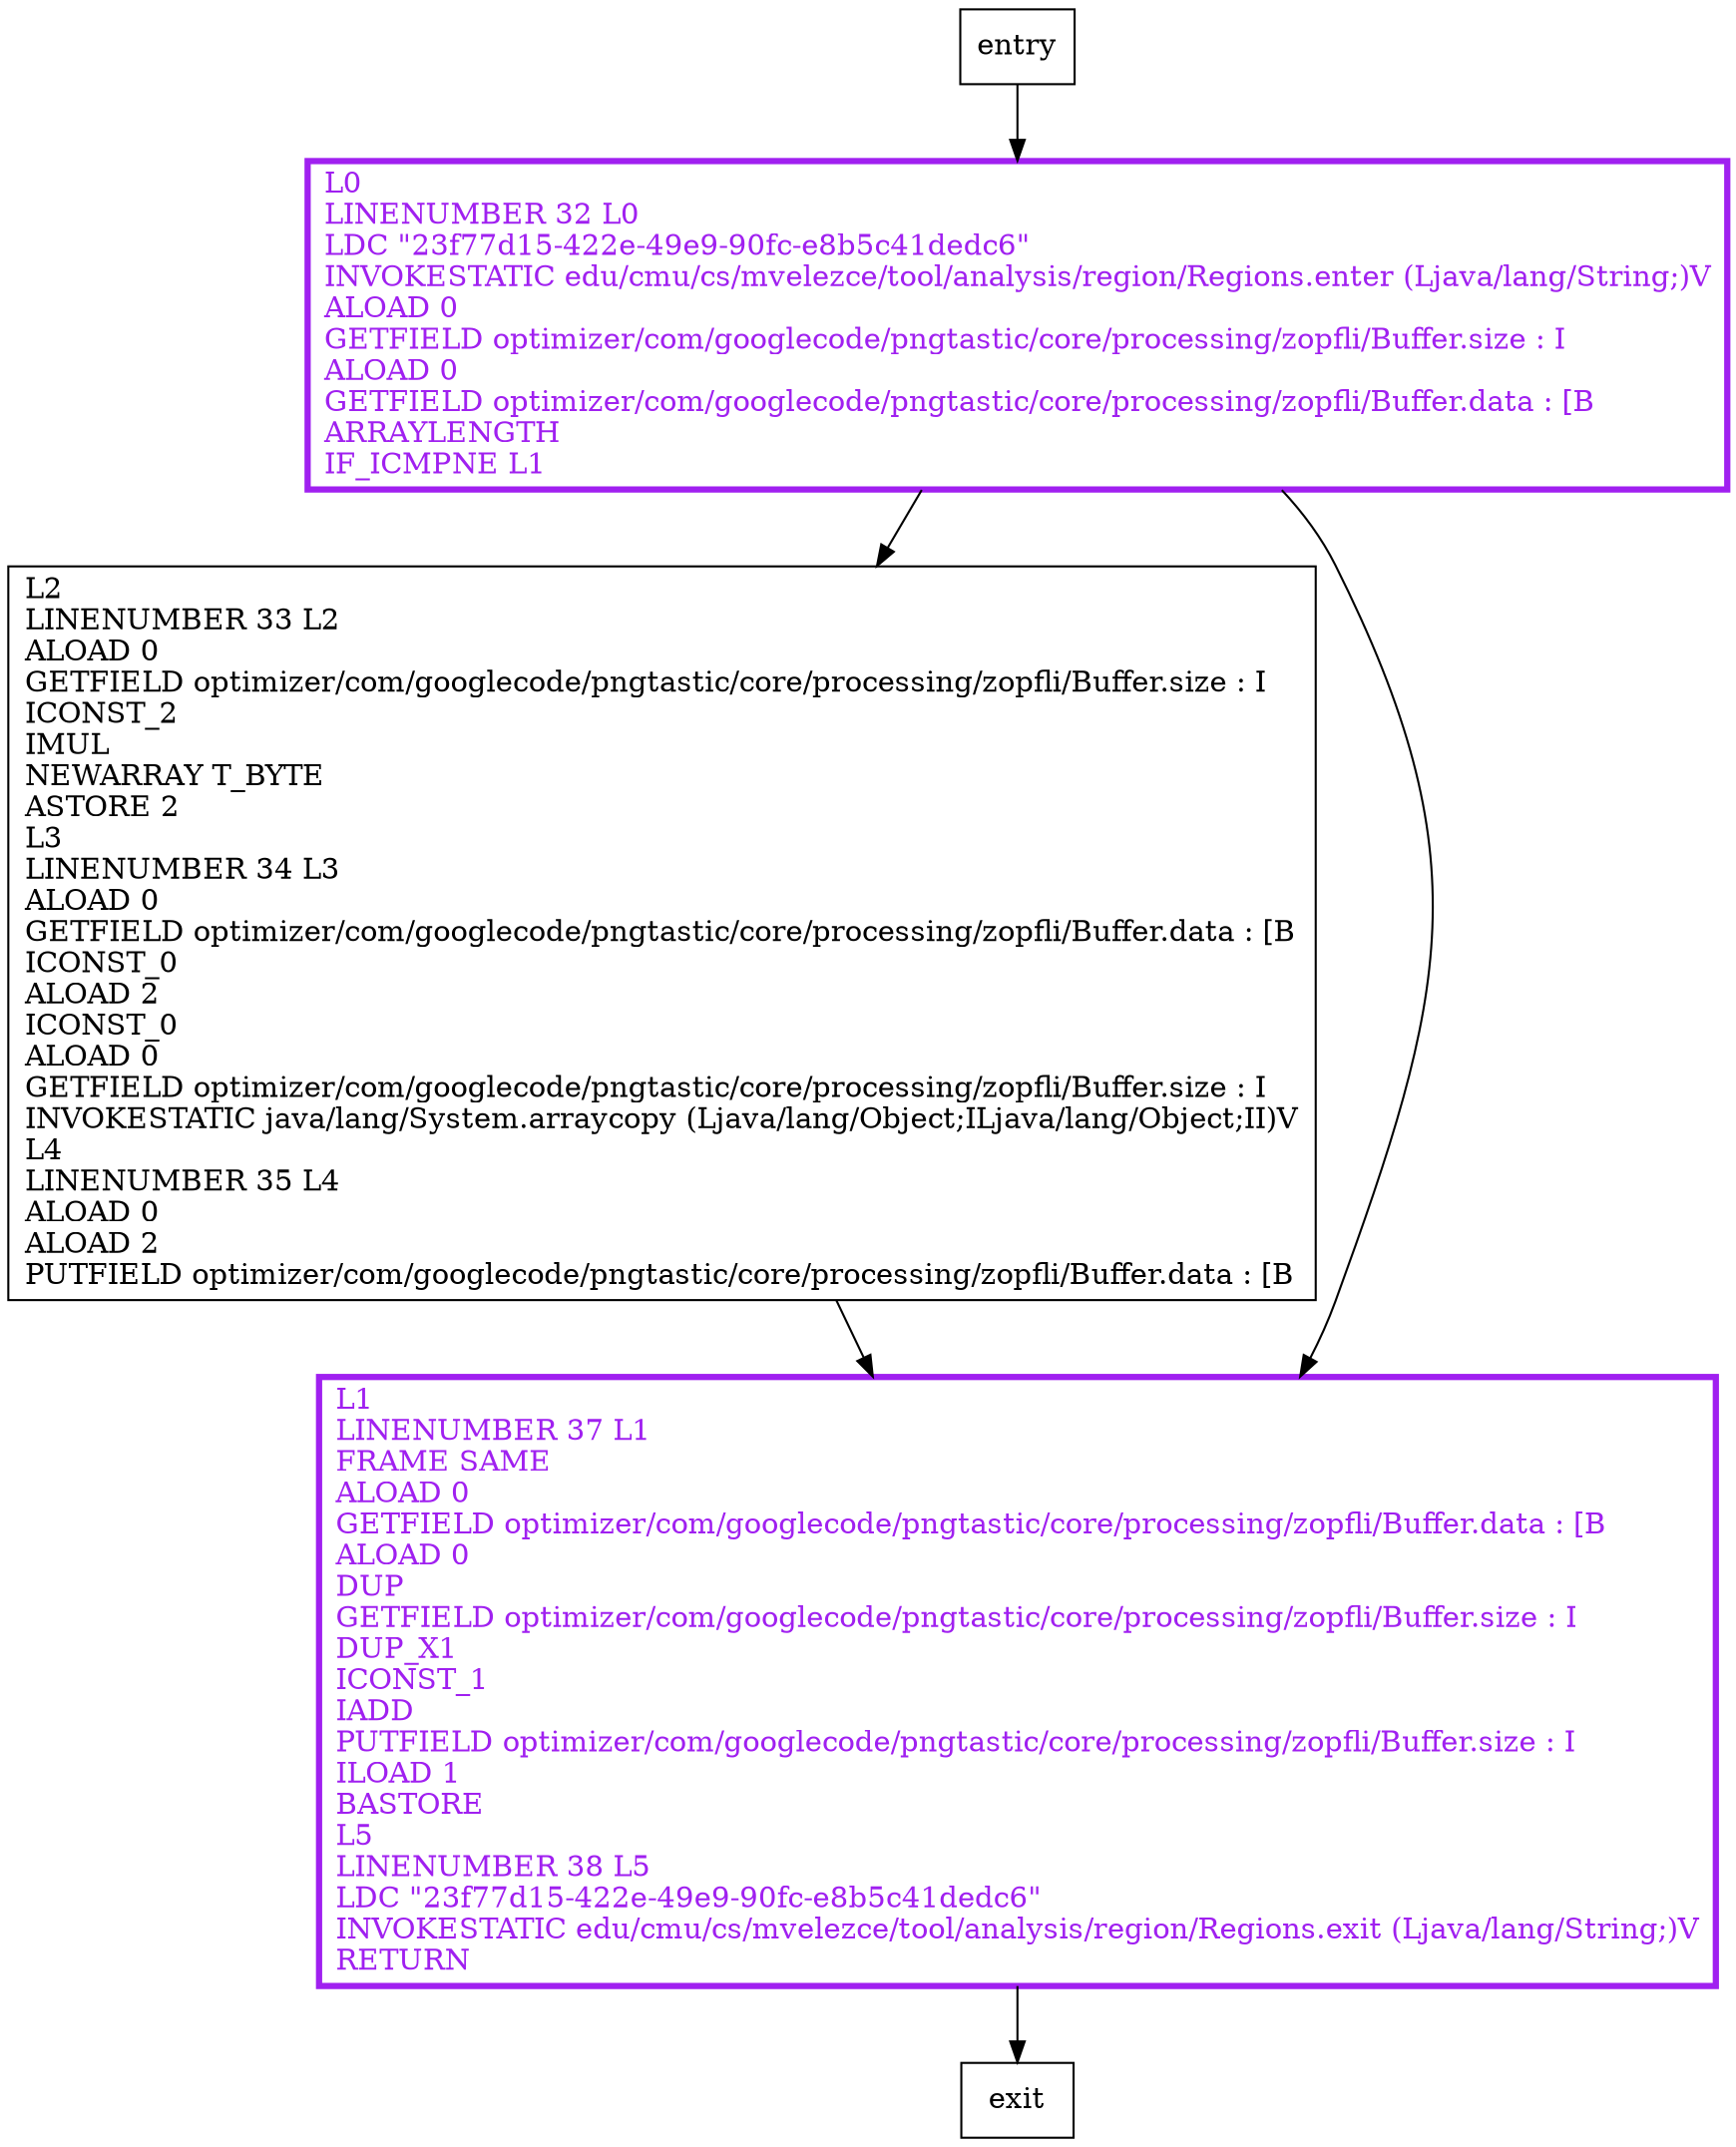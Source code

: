 digraph append {
node [shape=record];
495848700 [label="L0\lLINENUMBER 32 L0\lLDC \"23f77d15-422e-49e9-90fc-e8b5c41dedc6\"\lINVOKESTATIC edu/cmu/cs/mvelezce/tool/analysis/region/Regions.enter (Ljava/lang/String;)V\lALOAD 0\lGETFIELD optimizer/com/googlecode/pngtastic/core/processing/zopfli/Buffer.size : I\lALOAD 0\lGETFIELD optimizer/com/googlecode/pngtastic/core/processing/zopfli/Buffer.data : [B\lARRAYLENGTH\lIF_ICMPNE L1\l"];
927675315 [label="L2\lLINENUMBER 33 L2\lALOAD 0\lGETFIELD optimizer/com/googlecode/pngtastic/core/processing/zopfli/Buffer.size : I\lICONST_2\lIMUL\lNEWARRAY T_BYTE\lASTORE 2\lL3\lLINENUMBER 34 L3\lALOAD 0\lGETFIELD optimizer/com/googlecode/pngtastic/core/processing/zopfli/Buffer.data : [B\lICONST_0\lALOAD 2\lICONST_0\lALOAD 0\lGETFIELD optimizer/com/googlecode/pngtastic/core/processing/zopfli/Buffer.size : I\lINVOKESTATIC java/lang/System.arraycopy (Ljava/lang/Object;ILjava/lang/Object;II)V\lL4\lLINENUMBER 35 L4\lALOAD 0\lALOAD 2\lPUTFIELD optimizer/com/googlecode/pngtastic/core/processing/zopfli/Buffer.data : [B\l"];
561822941 [label="L1\lLINENUMBER 37 L1\lFRAME SAME\lALOAD 0\lGETFIELD optimizer/com/googlecode/pngtastic/core/processing/zopfli/Buffer.data : [B\lALOAD 0\lDUP\lGETFIELD optimizer/com/googlecode/pngtastic/core/processing/zopfli/Buffer.size : I\lDUP_X1\lICONST_1\lIADD\lPUTFIELD optimizer/com/googlecode/pngtastic/core/processing/zopfli/Buffer.size : I\lILOAD 1\lBASTORE\lL5\lLINENUMBER 38 L5\lLDC \"23f77d15-422e-49e9-90fc-e8b5c41dedc6\"\lINVOKESTATIC edu/cmu/cs/mvelezce/tool/analysis/region/Regions.exit (Ljava/lang/String;)V\lRETURN\l"];
entry;
exit;
entry -> 495848700;
495848700 -> 927675315;
495848700 -> 561822941;
927675315 -> 561822941;
561822941 -> exit;
495848700[fontcolor="purple", penwidth=3, color="purple"];
561822941[fontcolor="purple", penwidth=3, color="purple"];
}
